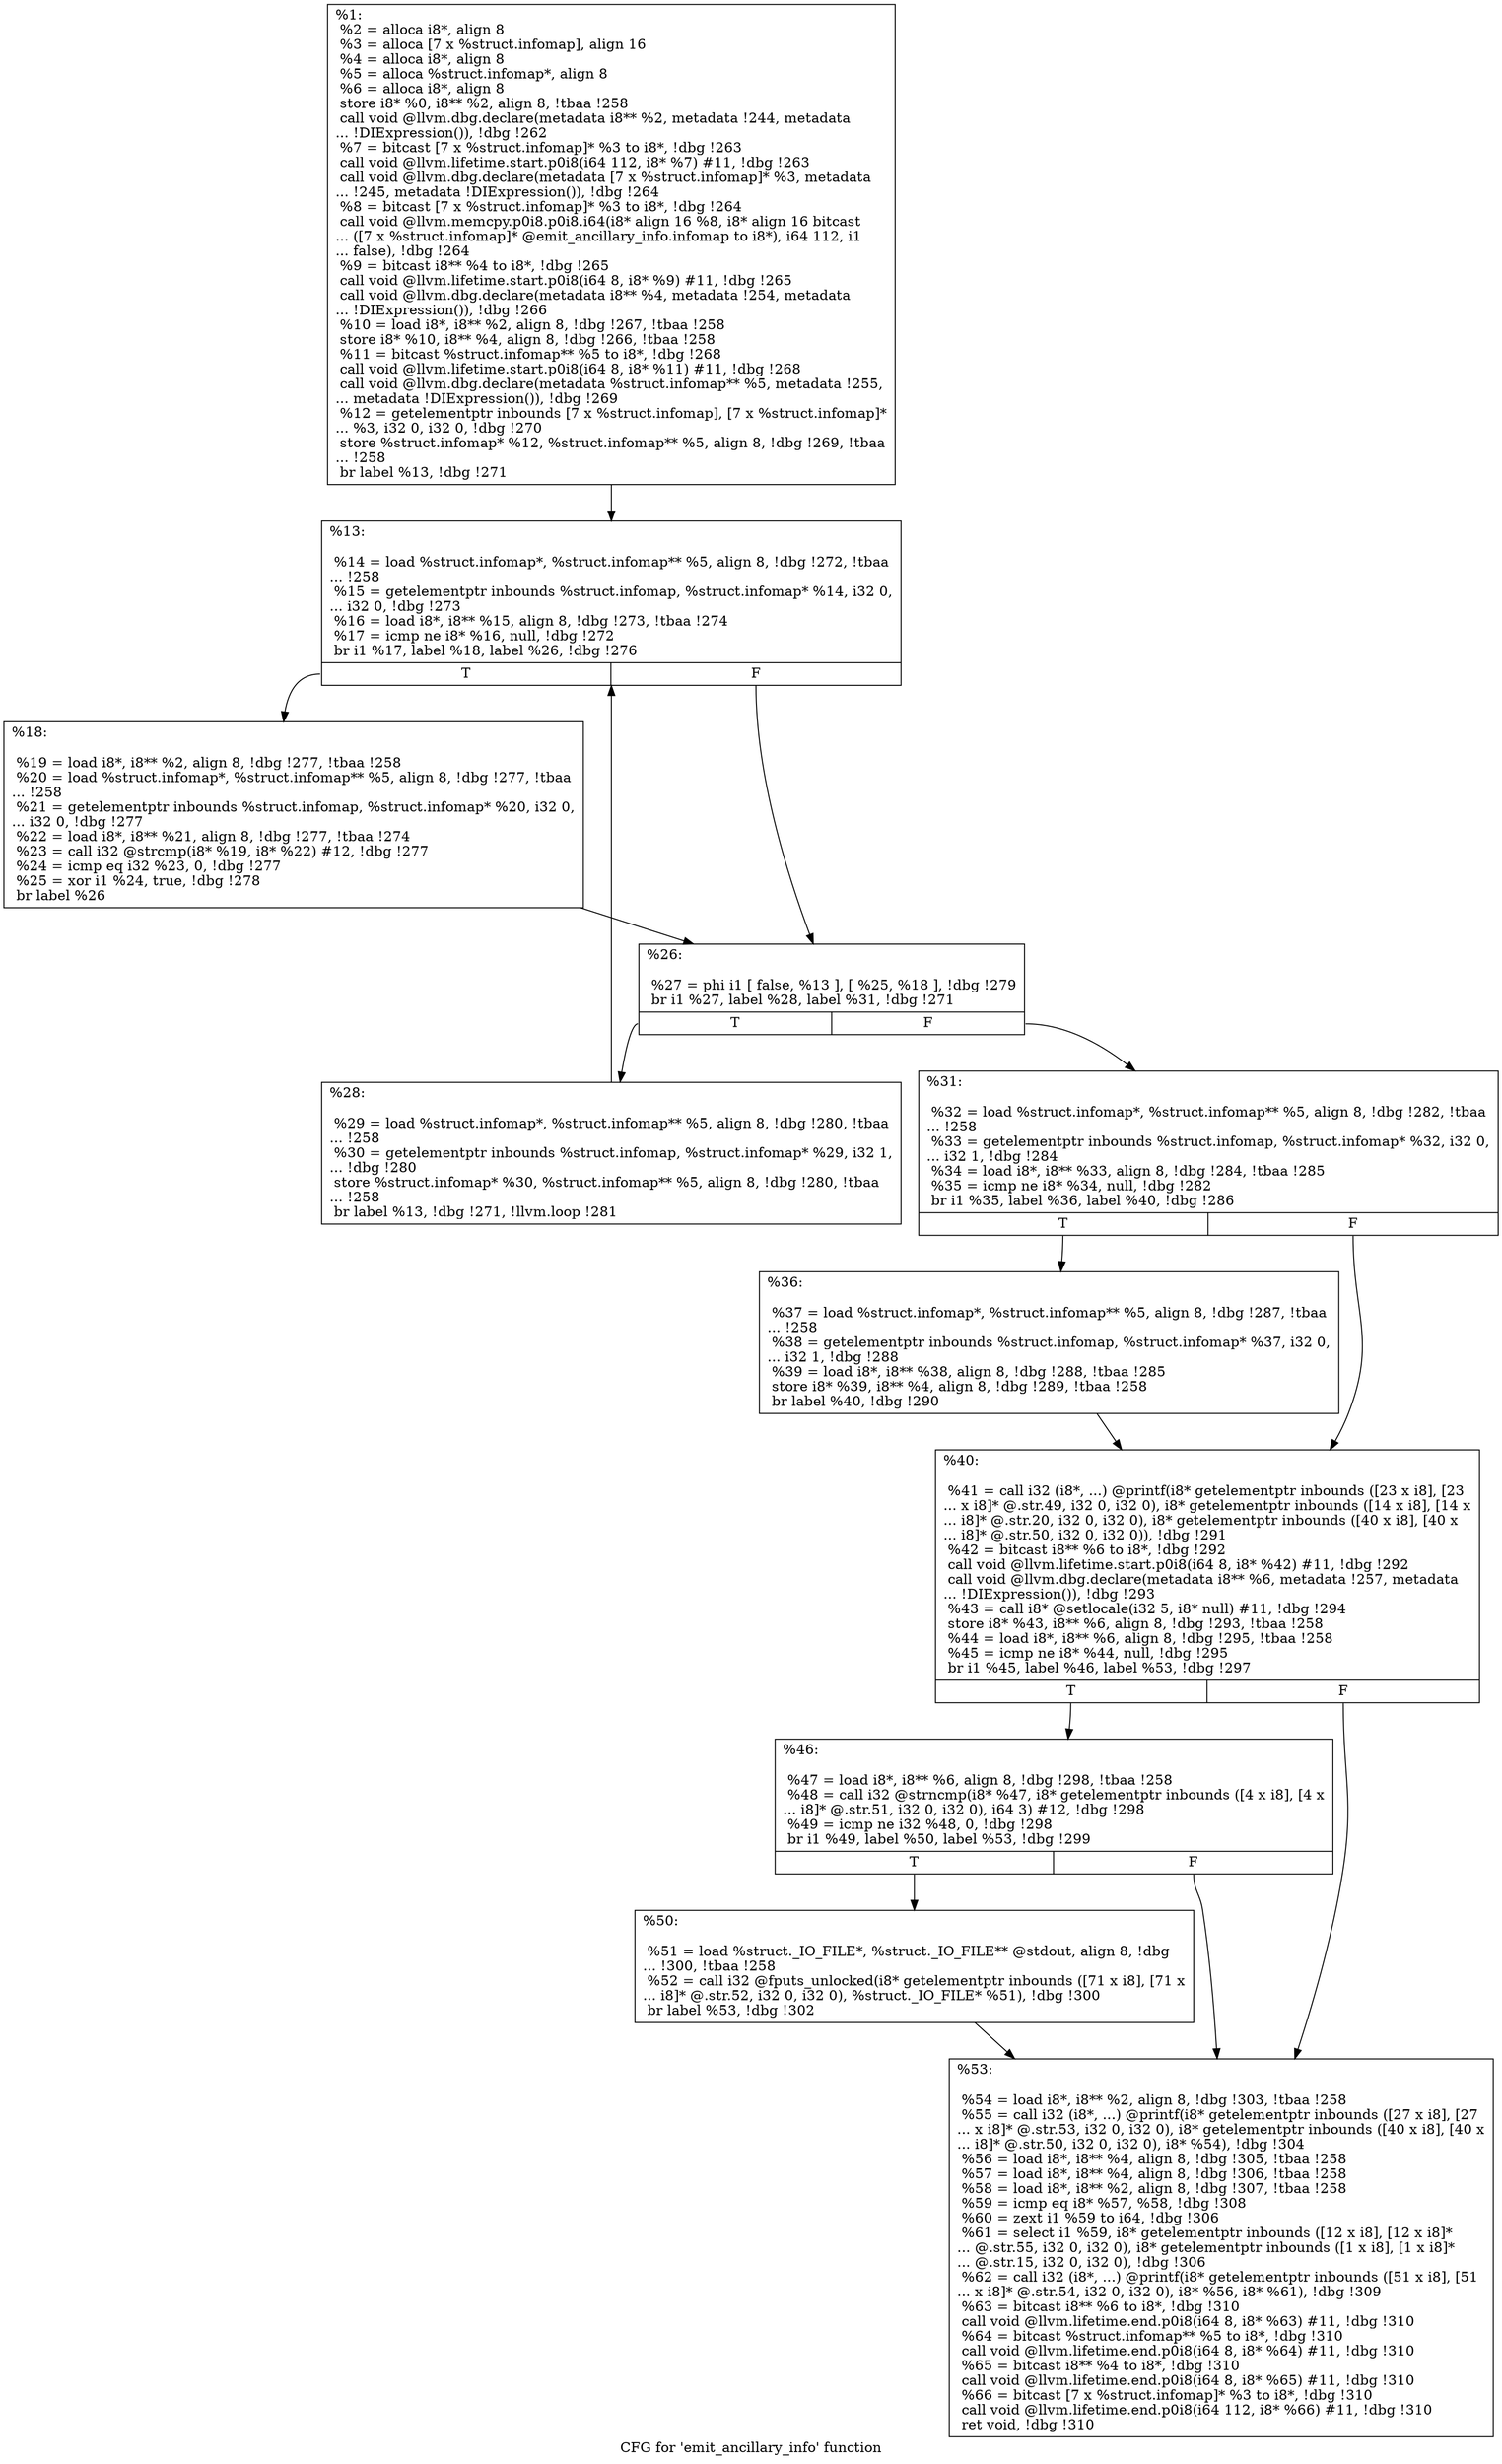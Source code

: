 digraph "CFG for 'emit_ancillary_info' function" {
	label="CFG for 'emit_ancillary_info' function";

	Node0x2677de0 [shape=record,label="{%1:\l  %2 = alloca i8*, align 8\l  %3 = alloca [7 x %struct.infomap], align 16\l  %4 = alloca i8*, align 8\l  %5 = alloca %struct.infomap*, align 8\l  %6 = alloca i8*, align 8\l  store i8* %0, i8** %2, align 8, !tbaa !258\l  call void @llvm.dbg.declare(metadata i8** %2, metadata !244, metadata\l... !DIExpression()), !dbg !262\l  %7 = bitcast [7 x %struct.infomap]* %3 to i8*, !dbg !263\l  call void @llvm.lifetime.start.p0i8(i64 112, i8* %7) #11, !dbg !263\l  call void @llvm.dbg.declare(metadata [7 x %struct.infomap]* %3, metadata\l... !245, metadata !DIExpression()), !dbg !264\l  %8 = bitcast [7 x %struct.infomap]* %3 to i8*, !dbg !264\l  call void @llvm.memcpy.p0i8.p0i8.i64(i8* align 16 %8, i8* align 16 bitcast\l... ([7 x %struct.infomap]* @emit_ancillary_info.infomap to i8*), i64 112, i1\l... false), !dbg !264\l  %9 = bitcast i8** %4 to i8*, !dbg !265\l  call void @llvm.lifetime.start.p0i8(i64 8, i8* %9) #11, !dbg !265\l  call void @llvm.dbg.declare(metadata i8** %4, metadata !254, metadata\l... !DIExpression()), !dbg !266\l  %10 = load i8*, i8** %2, align 8, !dbg !267, !tbaa !258\l  store i8* %10, i8** %4, align 8, !dbg !266, !tbaa !258\l  %11 = bitcast %struct.infomap** %5 to i8*, !dbg !268\l  call void @llvm.lifetime.start.p0i8(i64 8, i8* %11) #11, !dbg !268\l  call void @llvm.dbg.declare(metadata %struct.infomap** %5, metadata !255,\l... metadata !DIExpression()), !dbg !269\l  %12 = getelementptr inbounds [7 x %struct.infomap], [7 x %struct.infomap]*\l... %3, i32 0, i32 0, !dbg !270\l  store %struct.infomap* %12, %struct.infomap** %5, align 8, !dbg !269, !tbaa\l... !258\l  br label %13, !dbg !271\l}"];
	Node0x2677de0 -> Node0x26781d0;
	Node0x26781d0 [shape=record,label="{%13:\l\l  %14 = load %struct.infomap*, %struct.infomap** %5, align 8, !dbg !272, !tbaa\l... !258\l  %15 = getelementptr inbounds %struct.infomap, %struct.infomap* %14, i32 0,\l... i32 0, !dbg !273\l  %16 = load i8*, i8** %15, align 8, !dbg !273, !tbaa !274\l  %17 = icmp ne i8* %16, null, !dbg !272\l  br i1 %17, label %18, label %26, !dbg !276\l|{<s0>T|<s1>F}}"];
	Node0x26781d0:s0 -> Node0x2678220;
	Node0x26781d0:s1 -> Node0x2678270;
	Node0x2678220 [shape=record,label="{%18:\l\l  %19 = load i8*, i8** %2, align 8, !dbg !277, !tbaa !258\l  %20 = load %struct.infomap*, %struct.infomap** %5, align 8, !dbg !277, !tbaa\l... !258\l  %21 = getelementptr inbounds %struct.infomap, %struct.infomap* %20, i32 0,\l... i32 0, !dbg !277\l  %22 = load i8*, i8** %21, align 8, !dbg !277, !tbaa !274\l  %23 = call i32 @strcmp(i8* %19, i8* %22) #12, !dbg !277\l  %24 = icmp eq i32 %23, 0, !dbg !277\l  %25 = xor i1 %24, true, !dbg !278\l  br label %26\l}"];
	Node0x2678220 -> Node0x2678270;
	Node0x2678270 [shape=record,label="{%26:\l\l  %27 = phi i1 [ false, %13 ], [ %25, %18 ], !dbg !279\l  br i1 %27, label %28, label %31, !dbg !271\l|{<s0>T|<s1>F}}"];
	Node0x2678270:s0 -> Node0x26782c0;
	Node0x2678270:s1 -> Node0x2678310;
	Node0x26782c0 [shape=record,label="{%28:\l\l  %29 = load %struct.infomap*, %struct.infomap** %5, align 8, !dbg !280, !tbaa\l... !258\l  %30 = getelementptr inbounds %struct.infomap, %struct.infomap* %29, i32 1,\l... !dbg !280\l  store %struct.infomap* %30, %struct.infomap** %5, align 8, !dbg !280, !tbaa\l... !258\l  br label %13, !dbg !271, !llvm.loop !281\l}"];
	Node0x26782c0 -> Node0x26781d0;
	Node0x2678310 [shape=record,label="{%31:\l\l  %32 = load %struct.infomap*, %struct.infomap** %5, align 8, !dbg !282, !tbaa\l... !258\l  %33 = getelementptr inbounds %struct.infomap, %struct.infomap* %32, i32 0,\l... i32 1, !dbg !284\l  %34 = load i8*, i8** %33, align 8, !dbg !284, !tbaa !285\l  %35 = icmp ne i8* %34, null, !dbg !282\l  br i1 %35, label %36, label %40, !dbg !286\l|{<s0>T|<s1>F}}"];
	Node0x2678310:s0 -> Node0x2678360;
	Node0x2678310:s1 -> Node0x26783b0;
	Node0x2678360 [shape=record,label="{%36:\l\l  %37 = load %struct.infomap*, %struct.infomap** %5, align 8, !dbg !287, !tbaa\l... !258\l  %38 = getelementptr inbounds %struct.infomap, %struct.infomap* %37, i32 0,\l... i32 1, !dbg !288\l  %39 = load i8*, i8** %38, align 8, !dbg !288, !tbaa !285\l  store i8* %39, i8** %4, align 8, !dbg !289, !tbaa !258\l  br label %40, !dbg !290\l}"];
	Node0x2678360 -> Node0x26783b0;
	Node0x26783b0 [shape=record,label="{%40:\l\l  %41 = call i32 (i8*, ...) @printf(i8* getelementptr inbounds ([23 x i8], [23\l... x i8]* @.str.49, i32 0, i32 0), i8* getelementptr inbounds ([14 x i8], [14 x\l... i8]* @.str.20, i32 0, i32 0), i8* getelementptr inbounds ([40 x i8], [40 x\l... i8]* @.str.50, i32 0, i32 0)), !dbg !291\l  %42 = bitcast i8** %6 to i8*, !dbg !292\l  call void @llvm.lifetime.start.p0i8(i64 8, i8* %42) #11, !dbg !292\l  call void @llvm.dbg.declare(metadata i8** %6, metadata !257, metadata\l... !DIExpression()), !dbg !293\l  %43 = call i8* @setlocale(i32 5, i8* null) #11, !dbg !294\l  store i8* %43, i8** %6, align 8, !dbg !293, !tbaa !258\l  %44 = load i8*, i8** %6, align 8, !dbg !295, !tbaa !258\l  %45 = icmp ne i8* %44, null, !dbg !295\l  br i1 %45, label %46, label %53, !dbg !297\l|{<s0>T|<s1>F}}"];
	Node0x26783b0:s0 -> Node0x2678400;
	Node0x26783b0:s1 -> Node0x2690960;
	Node0x2678400 [shape=record,label="{%46:\l\l  %47 = load i8*, i8** %6, align 8, !dbg !298, !tbaa !258\l  %48 = call i32 @strncmp(i8* %47, i8* getelementptr inbounds ([4 x i8], [4 x\l... i8]* @.str.51, i32 0, i32 0), i64 3) #12, !dbg !298\l  %49 = icmp ne i32 %48, 0, !dbg !298\l  br i1 %49, label %50, label %53, !dbg !299\l|{<s0>T|<s1>F}}"];
	Node0x2678400:s0 -> Node0x2690910;
	Node0x2678400:s1 -> Node0x2690960;
	Node0x2690910 [shape=record,label="{%50:\l\l  %51 = load %struct._IO_FILE*, %struct._IO_FILE** @stdout, align 8, !dbg\l... !300, !tbaa !258\l  %52 = call i32 @fputs_unlocked(i8* getelementptr inbounds ([71 x i8], [71 x\l... i8]* @.str.52, i32 0, i32 0), %struct._IO_FILE* %51), !dbg !300\l  br label %53, !dbg !302\l}"];
	Node0x2690910 -> Node0x2690960;
	Node0x2690960 [shape=record,label="{%53:\l\l  %54 = load i8*, i8** %2, align 8, !dbg !303, !tbaa !258\l  %55 = call i32 (i8*, ...) @printf(i8* getelementptr inbounds ([27 x i8], [27\l... x i8]* @.str.53, i32 0, i32 0), i8* getelementptr inbounds ([40 x i8], [40 x\l... i8]* @.str.50, i32 0, i32 0), i8* %54), !dbg !304\l  %56 = load i8*, i8** %4, align 8, !dbg !305, !tbaa !258\l  %57 = load i8*, i8** %4, align 8, !dbg !306, !tbaa !258\l  %58 = load i8*, i8** %2, align 8, !dbg !307, !tbaa !258\l  %59 = icmp eq i8* %57, %58, !dbg !308\l  %60 = zext i1 %59 to i64, !dbg !306\l  %61 = select i1 %59, i8* getelementptr inbounds ([12 x i8], [12 x i8]*\l... @.str.55, i32 0, i32 0), i8* getelementptr inbounds ([1 x i8], [1 x i8]*\l... @.str.15, i32 0, i32 0), !dbg !306\l  %62 = call i32 (i8*, ...) @printf(i8* getelementptr inbounds ([51 x i8], [51\l... x i8]* @.str.54, i32 0, i32 0), i8* %56, i8* %61), !dbg !309\l  %63 = bitcast i8** %6 to i8*, !dbg !310\l  call void @llvm.lifetime.end.p0i8(i64 8, i8* %63) #11, !dbg !310\l  %64 = bitcast %struct.infomap** %5 to i8*, !dbg !310\l  call void @llvm.lifetime.end.p0i8(i64 8, i8* %64) #11, !dbg !310\l  %65 = bitcast i8** %4 to i8*, !dbg !310\l  call void @llvm.lifetime.end.p0i8(i64 8, i8* %65) #11, !dbg !310\l  %66 = bitcast [7 x %struct.infomap]* %3 to i8*, !dbg !310\l  call void @llvm.lifetime.end.p0i8(i64 112, i8* %66) #11, !dbg !310\l  ret void, !dbg !310\l}"];
}
